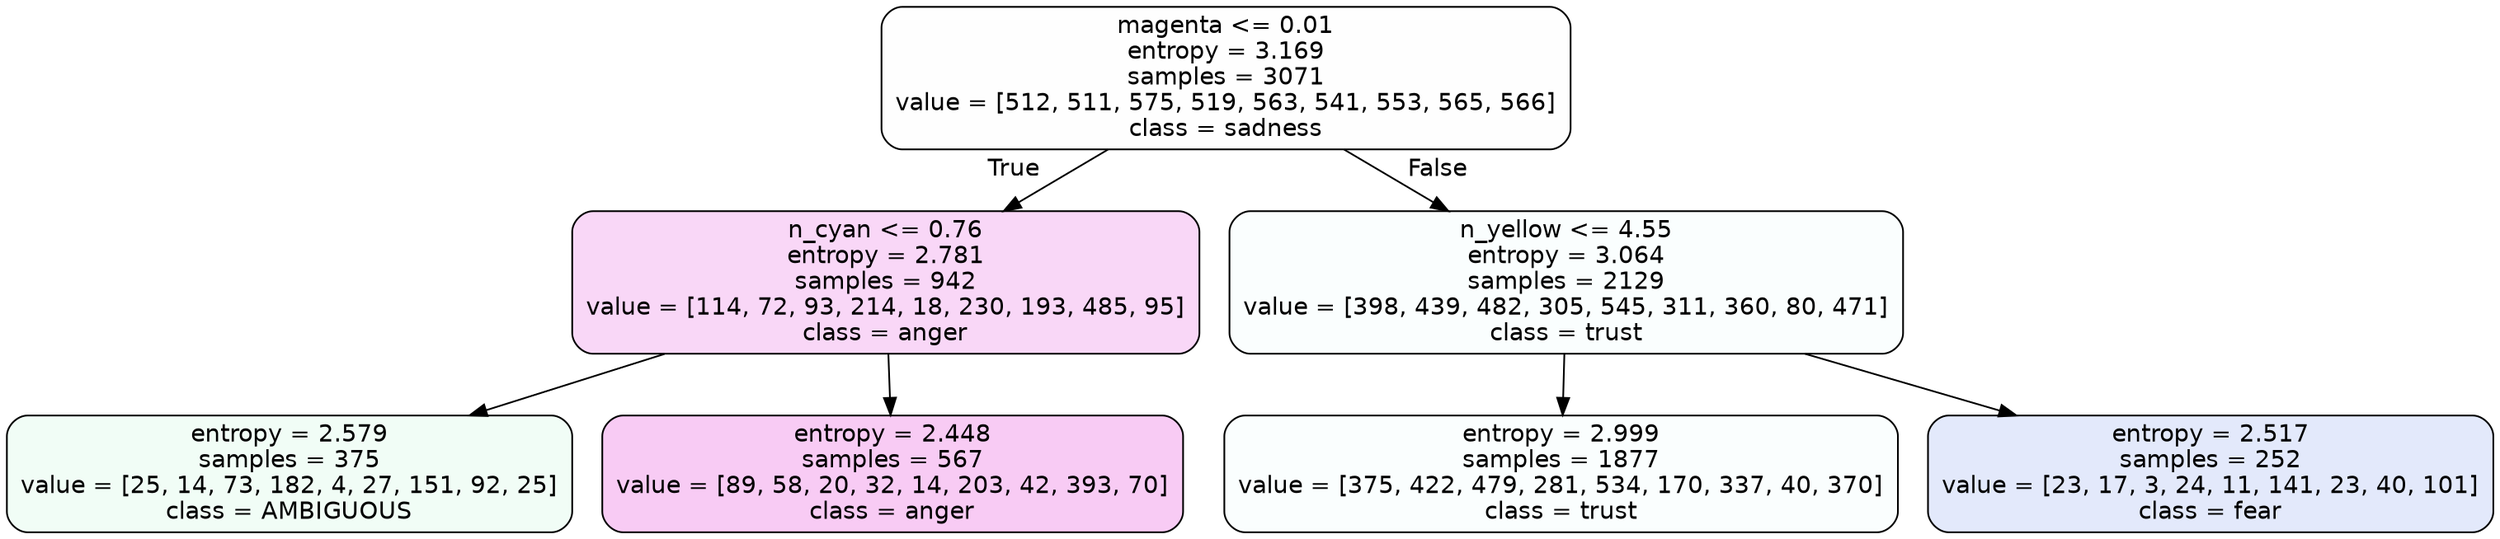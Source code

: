 digraph Tree {
node [shape=box, style="filled, rounded", color="black", fontname=helvetica] ;
edge [fontname=helvetica] ;
0 [label="magenta <= 0.01\nentropy = 3.169\nsamples = 3071\nvalue = [512, 511, 575, 519, 563, 541, 553, 565, 566]\nclass = sadness", fillcolor="#64e53901"] ;
1 [label="n_cyan <= 0.76\nentropy = 2.781\nsamples = 942\nvalue = [114, 72, 93, 214, 18, 230, 193, 485, 95]\nclass = anger", fillcolor="#e539d733"] ;
0 -> 1 [labeldistance=2.5, labelangle=45, headlabel="True"] ;
2 [label="entropy = 2.579\nsamples = 375\nvalue = [25, 14, 73, 182, 4, 27, 151, 92, 25]\nclass = AMBIGUOUS", fillcolor="#39e58112"] ;
1 -> 2 ;
3 [label="entropy = 2.448\nsamples = 567\nvalue = [89, 58, 20, 32, 14, 203, 42, 393, 70]\nclass = anger", fillcolor="#e539d743"] ;
1 -> 3 ;
4 [label="n_yellow <= 4.55\nentropy = 3.064\nsamples = 2129\nvalue = [398, 439, 482, 305, 545, 311, 360, 80, 471]\nclass = trust", fillcolor="#39d7e506"] ;
0 -> 4 [labeldistance=2.5, labelangle=-45, headlabel="False"] ;
5 [label="entropy = 2.999\nsamples = 1877\nvalue = [375, 422, 479, 281, 534, 170, 337, 40, 370]\nclass = trust", fillcolor="#39d7e506"] ;
4 -> 5 ;
6 [label="entropy = 2.517\nsamples = 252\nvalue = [23, 17, 3, 24, 11, 141, 23, 40, 101]\nclass = fear", fillcolor="#3964e524"] ;
4 -> 6 ;
}